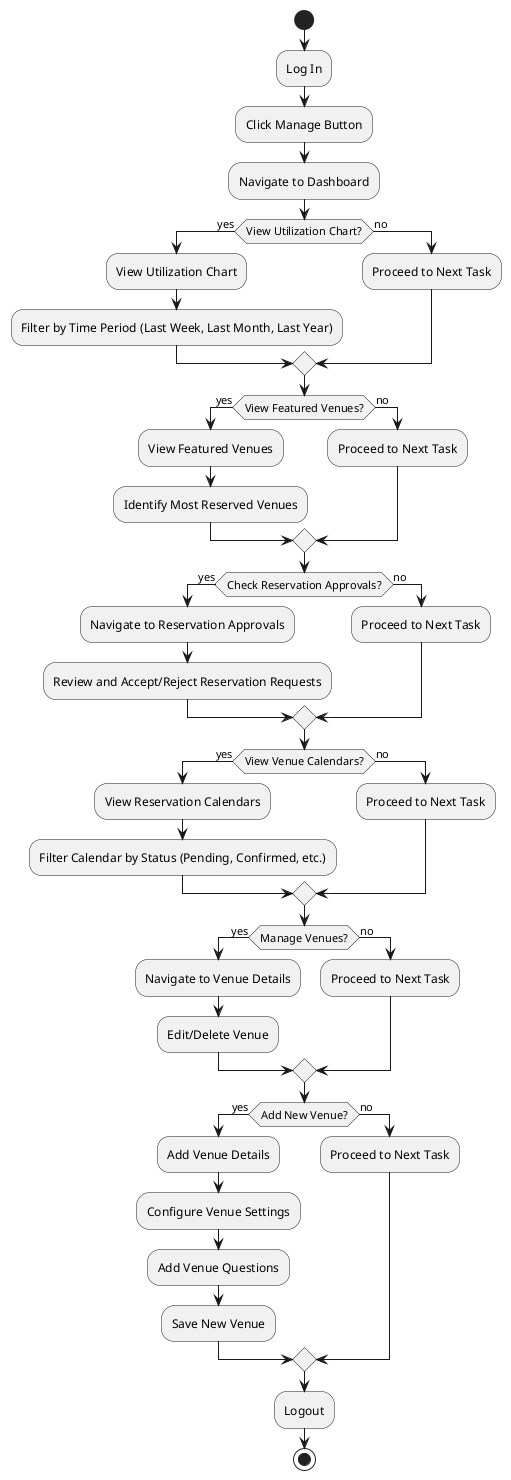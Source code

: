 @startuml
|Admin|
start
:Log In;
:Click Manage Button;
:Navigate to Dashboard;

if (View Utilization Chart?) then (yes)
    :View Utilization Chart;
    :Filter by Time Period (Last Week, Last Month, Last Year);
else (no)
    :Proceed to Next Task;
endif

if (View Featured Venues?) then (yes)
    :View Featured Venues;
    :Identify Most Reserved Venues;
else (no)
    :Proceed to Next Task;
endif

if (Check Reservation Approvals?) then (yes)
    :Navigate to Reservation Approvals;
    :Review and Accept/Reject Reservation Requests;
else (no)
    :Proceed to Next Task;
endif

if (View Venue Calendars?) then (yes)
    :View Reservation Calendars;
    :Filter Calendar by Status (Pending, Confirmed, etc.);
else (no)
    :Proceed to Next Task;
endif

if (Manage Venues?) then (yes)
    :Navigate to Venue Details;
    :Edit/Delete Venue;
else (no)
    :Proceed to Next Task;
endif

if (Add New Venue?) then (yes)
    :Add Venue Details;
    :Configure Venue Settings;
    :Add Venue Questions;
    :Save New Venue;
else (no)
    :Proceed to Next Task;
endif

:Logout;
stop
@enduml
